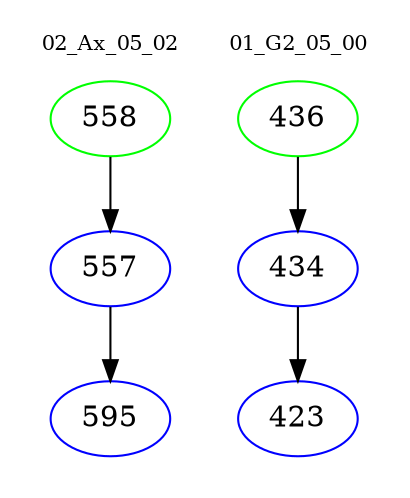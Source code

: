 digraph{
subgraph cluster_0 {
color = white
label = "02_Ax_05_02";
fontsize=10;
T0_558 [label="558", color="green"]
T0_558 -> T0_557 [color="black"]
T0_557 [label="557", color="blue"]
T0_557 -> T0_595 [color="black"]
T0_595 [label="595", color="blue"]
}
subgraph cluster_1 {
color = white
label = "01_G2_05_00";
fontsize=10;
T1_436 [label="436", color="green"]
T1_436 -> T1_434 [color="black"]
T1_434 [label="434", color="blue"]
T1_434 -> T1_423 [color="black"]
T1_423 [label="423", color="blue"]
}
}
